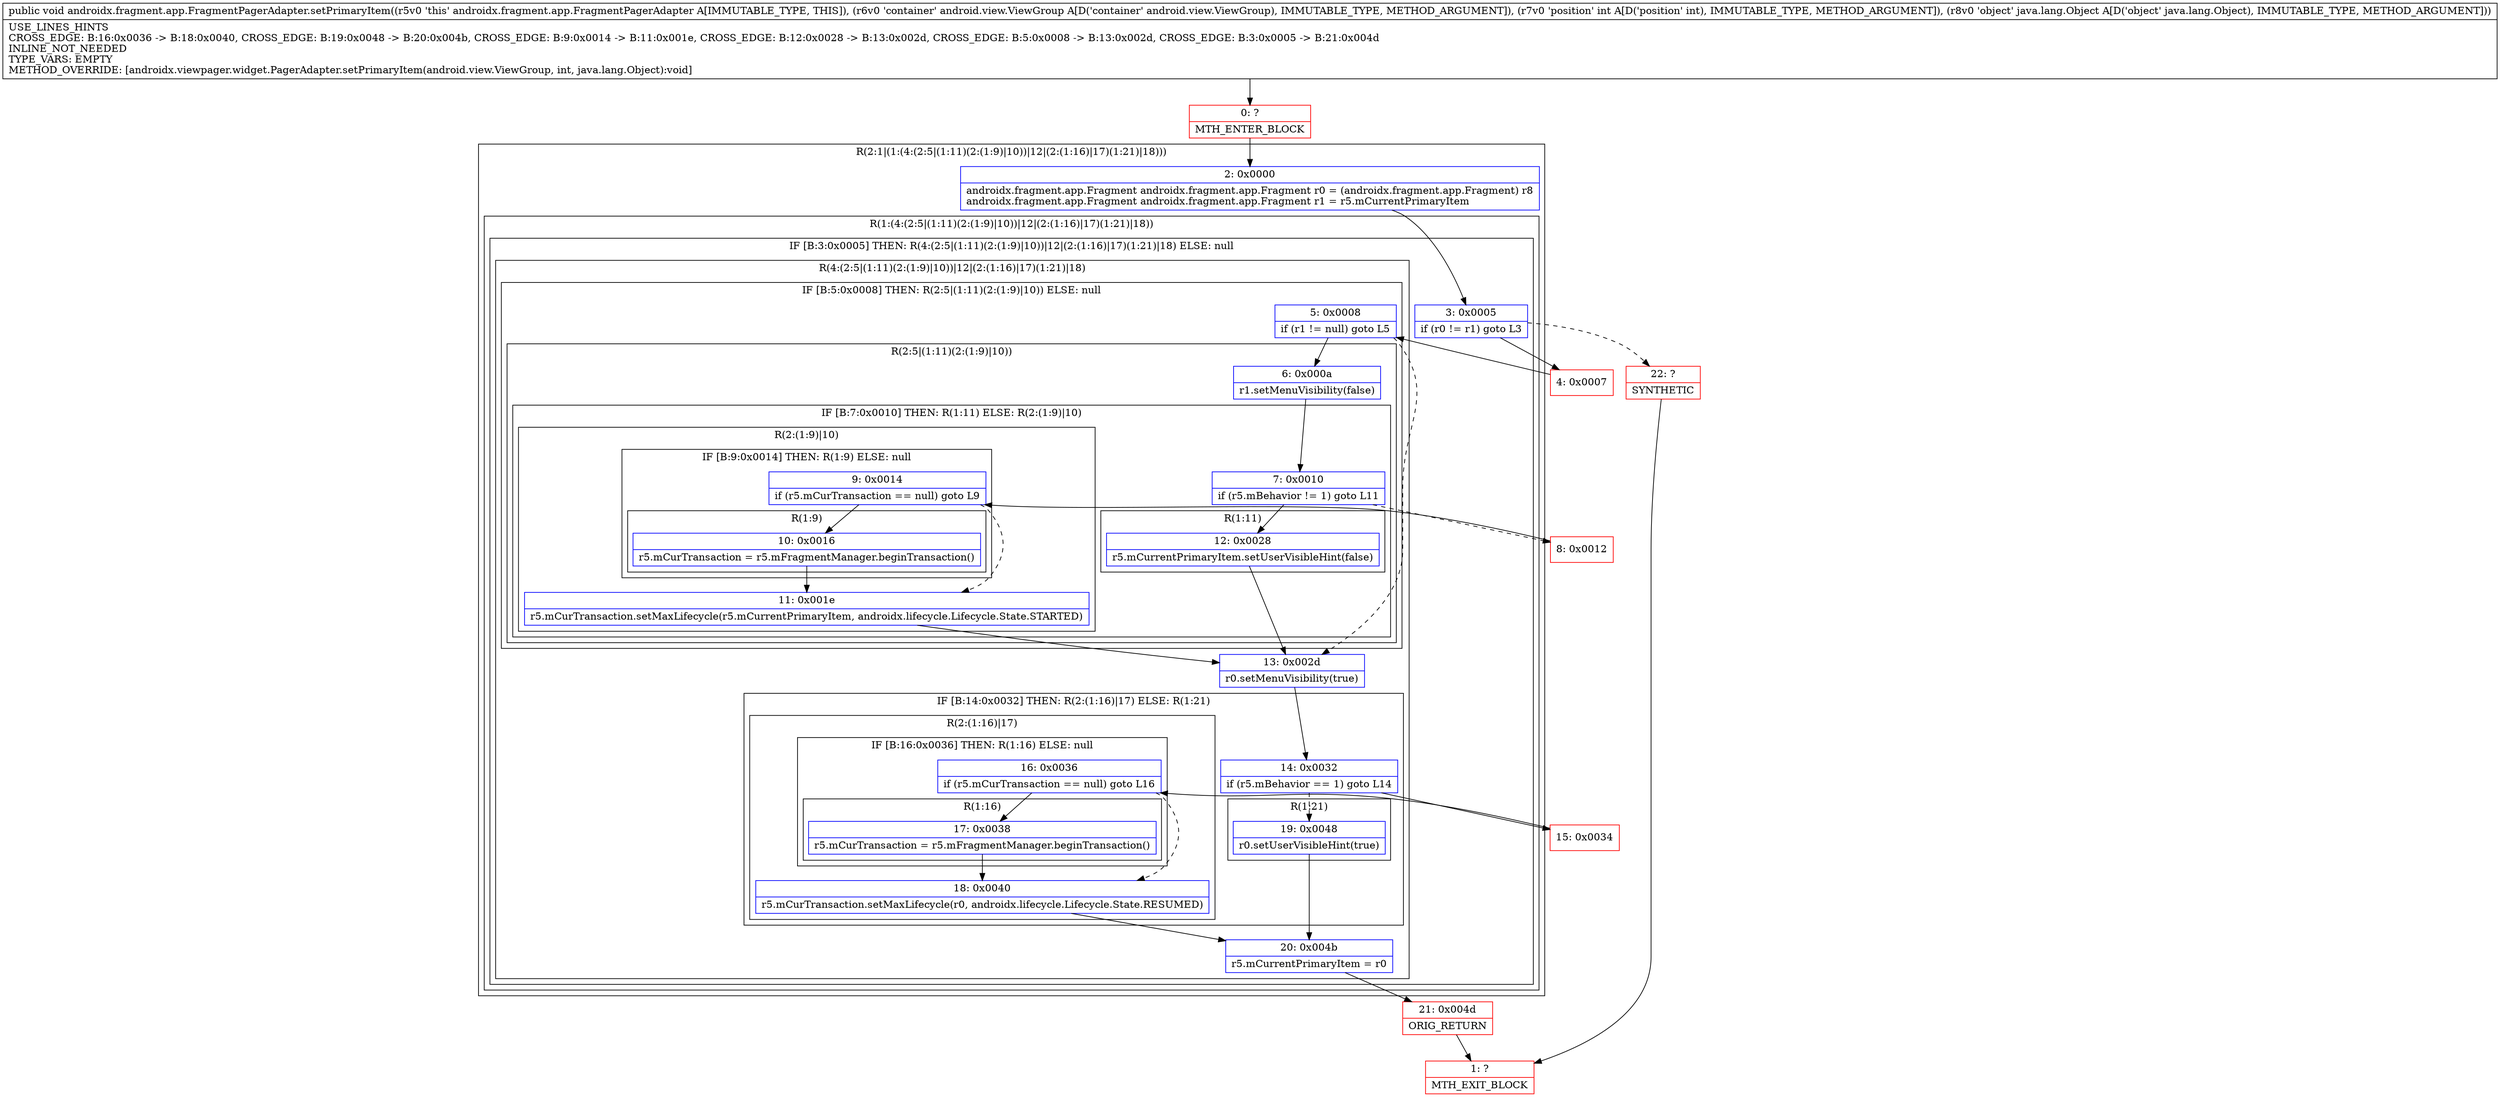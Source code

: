 digraph "CFG forandroidx.fragment.app.FragmentPagerAdapter.setPrimaryItem(Landroid\/view\/ViewGroup;ILjava\/lang\/Object;)V" {
subgraph cluster_Region_1869404237 {
label = "R(2:1|(1:(4:(2:5|(1:11)(2:(1:9)|10))|12|(2:(1:16)|17)(1:21)|18)))";
node [shape=record,color=blue];
Node_2 [shape=record,label="{2\:\ 0x0000|androidx.fragment.app.Fragment androidx.fragment.app.Fragment r0 = (androidx.fragment.app.Fragment) r8\landroidx.fragment.app.Fragment androidx.fragment.app.Fragment r1 = r5.mCurrentPrimaryItem\l}"];
subgraph cluster_Region_956880763 {
label = "R(1:(4:(2:5|(1:11)(2:(1:9)|10))|12|(2:(1:16)|17)(1:21)|18))";
node [shape=record,color=blue];
subgraph cluster_IfRegion_711749908 {
label = "IF [B:3:0x0005] THEN: R(4:(2:5|(1:11)(2:(1:9)|10))|12|(2:(1:16)|17)(1:21)|18) ELSE: null";
node [shape=record,color=blue];
Node_3 [shape=record,label="{3\:\ 0x0005|if (r0 != r1) goto L3\l}"];
subgraph cluster_Region_157669932 {
label = "R(4:(2:5|(1:11)(2:(1:9)|10))|12|(2:(1:16)|17)(1:21)|18)";
node [shape=record,color=blue];
subgraph cluster_IfRegion_1670786422 {
label = "IF [B:5:0x0008] THEN: R(2:5|(1:11)(2:(1:9)|10)) ELSE: null";
node [shape=record,color=blue];
Node_5 [shape=record,label="{5\:\ 0x0008|if (r1 != null) goto L5\l}"];
subgraph cluster_Region_1141194642 {
label = "R(2:5|(1:11)(2:(1:9)|10))";
node [shape=record,color=blue];
Node_6 [shape=record,label="{6\:\ 0x000a|r1.setMenuVisibility(false)\l}"];
subgraph cluster_IfRegion_766652652 {
label = "IF [B:7:0x0010] THEN: R(1:11) ELSE: R(2:(1:9)|10)";
node [shape=record,color=blue];
Node_7 [shape=record,label="{7\:\ 0x0010|if (r5.mBehavior != 1) goto L11\l}"];
subgraph cluster_Region_788440814 {
label = "R(1:11)";
node [shape=record,color=blue];
Node_12 [shape=record,label="{12\:\ 0x0028|r5.mCurrentPrimaryItem.setUserVisibleHint(false)\l}"];
}
subgraph cluster_Region_142916560 {
label = "R(2:(1:9)|10)";
node [shape=record,color=blue];
subgraph cluster_IfRegion_2009601716 {
label = "IF [B:9:0x0014] THEN: R(1:9) ELSE: null";
node [shape=record,color=blue];
Node_9 [shape=record,label="{9\:\ 0x0014|if (r5.mCurTransaction == null) goto L9\l}"];
subgraph cluster_Region_1270971889 {
label = "R(1:9)";
node [shape=record,color=blue];
Node_10 [shape=record,label="{10\:\ 0x0016|r5.mCurTransaction = r5.mFragmentManager.beginTransaction()\l}"];
}
}
Node_11 [shape=record,label="{11\:\ 0x001e|r5.mCurTransaction.setMaxLifecycle(r5.mCurrentPrimaryItem, androidx.lifecycle.Lifecycle.State.STARTED)\l}"];
}
}
}
}
Node_13 [shape=record,label="{13\:\ 0x002d|r0.setMenuVisibility(true)\l}"];
subgraph cluster_IfRegion_282291121 {
label = "IF [B:14:0x0032] THEN: R(2:(1:16)|17) ELSE: R(1:21)";
node [shape=record,color=blue];
Node_14 [shape=record,label="{14\:\ 0x0032|if (r5.mBehavior == 1) goto L14\l}"];
subgraph cluster_Region_597432170 {
label = "R(2:(1:16)|17)";
node [shape=record,color=blue];
subgraph cluster_IfRegion_1025775680 {
label = "IF [B:16:0x0036] THEN: R(1:16) ELSE: null";
node [shape=record,color=blue];
Node_16 [shape=record,label="{16\:\ 0x0036|if (r5.mCurTransaction == null) goto L16\l}"];
subgraph cluster_Region_175035622 {
label = "R(1:16)";
node [shape=record,color=blue];
Node_17 [shape=record,label="{17\:\ 0x0038|r5.mCurTransaction = r5.mFragmentManager.beginTransaction()\l}"];
}
}
Node_18 [shape=record,label="{18\:\ 0x0040|r5.mCurTransaction.setMaxLifecycle(r0, androidx.lifecycle.Lifecycle.State.RESUMED)\l}"];
}
subgraph cluster_Region_716905956 {
label = "R(1:21)";
node [shape=record,color=blue];
Node_19 [shape=record,label="{19\:\ 0x0048|r0.setUserVisibleHint(true)\l}"];
}
}
Node_20 [shape=record,label="{20\:\ 0x004b|r5.mCurrentPrimaryItem = r0\l}"];
}
}
}
}
Node_0 [shape=record,color=red,label="{0\:\ ?|MTH_ENTER_BLOCK\l}"];
Node_4 [shape=record,color=red,label="{4\:\ 0x0007}"];
Node_8 [shape=record,color=red,label="{8\:\ 0x0012}"];
Node_15 [shape=record,color=red,label="{15\:\ 0x0034}"];
Node_21 [shape=record,color=red,label="{21\:\ 0x004d|ORIG_RETURN\l}"];
Node_1 [shape=record,color=red,label="{1\:\ ?|MTH_EXIT_BLOCK\l}"];
Node_22 [shape=record,color=red,label="{22\:\ ?|SYNTHETIC\l}"];
MethodNode[shape=record,label="{public void androidx.fragment.app.FragmentPagerAdapter.setPrimaryItem((r5v0 'this' androidx.fragment.app.FragmentPagerAdapter A[IMMUTABLE_TYPE, THIS]), (r6v0 'container' android.view.ViewGroup A[D('container' android.view.ViewGroup), IMMUTABLE_TYPE, METHOD_ARGUMENT]), (r7v0 'position' int A[D('position' int), IMMUTABLE_TYPE, METHOD_ARGUMENT]), (r8v0 'object' java.lang.Object A[D('object' java.lang.Object), IMMUTABLE_TYPE, METHOD_ARGUMENT]))  | USE_LINES_HINTS\lCROSS_EDGE: B:16:0x0036 \-\> B:18:0x0040, CROSS_EDGE: B:19:0x0048 \-\> B:20:0x004b, CROSS_EDGE: B:9:0x0014 \-\> B:11:0x001e, CROSS_EDGE: B:12:0x0028 \-\> B:13:0x002d, CROSS_EDGE: B:5:0x0008 \-\> B:13:0x002d, CROSS_EDGE: B:3:0x0005 \-\> B:21:0x004d\lINLINE_NOT_NEEDED\lTYPE_VARS: EMPTY\lMETHOD_OVERRIDE: [androidx.viewpager.widget.PagerAdapter.setPrimaryItem(android.view.ViewGroup, int, java.lang.Object):void]\l}"];
MethodNode -> Node_0;Node_2 -> Node_3;
Node_3 -> Node_4;
Node_3 -> Node_22[style=dashed];
Node_5 -> Node_6;
Node_5 -> Node_13[style=dashed];
Node_6 -> Node_7;
Node_7 -> Node_8[style=dashed];
Node_7 -> Node_12;
Node_12 -> Node_13;
Node_9 -> Node_10;
Node_9 -> Node_11[style=dashed];
Node_10 -> Node_11;
Node_11 -> Node_13;
Node_13 -> Node_14;
Node_14 -> Node_15;
Node_14 -> Node_19[style=dashed];
Node_16 -> Node_17;
Node_16 -> Node_18[style=dashed];
Node_17 -> Node_18;
Node_18 -> Node_20;
Node_19 -> Node_20;
Node_20 -> Node_21;
Node_0 -> Node_2;
Node_4 -> Node_5;
Node_8 -> Node_9;
Node_15 -> Node_16;
Node_21 -> Node_1;
Node_22 -> Node_1;
}


